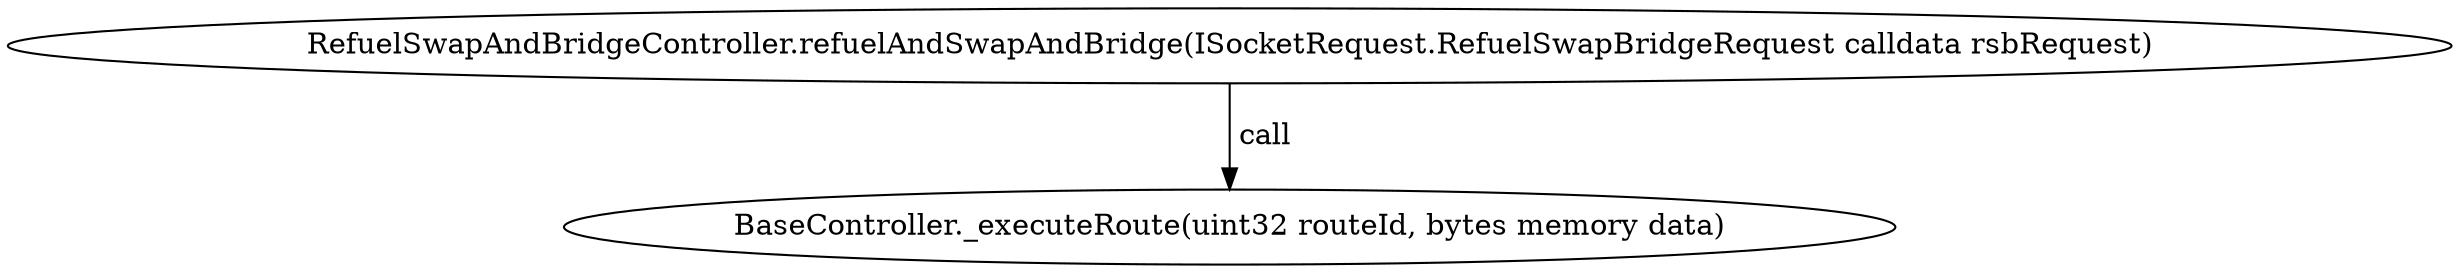 digraph "" {
	graph [bb="0,0,997.12,124.8"];
	node [label="\N"];
	"RefuelSwapAndBridgeController.refuelAndSwapAndBridge(ISocketRequest.RefuelSwapBridgeRequest calldata rsbRequest)"	 [height=0.5,
		pos="498.56,106.8",
		width=13.849];
	"BaseController._executeRoute(uint32 routeId, bytes memory data)"	 [height=0.5,
		pos="498.56,18",
		width=7.4726];
	"RefuelSwapAndBridgeController.refuelAndSwapAndBridge(ISocketRequest.RefuelSwapBridgeRequest calldata rsbRequest)" -> "BaseController._executeRoute(uint32 routeId, bytes memory data)" [key=call,
	label=" call",
	lp="510.42,62.4",
	pos="e,498.56,36.072 498.56,88.401 498.56,76.295 498.56,60.208 498.56,46.467"];
}
